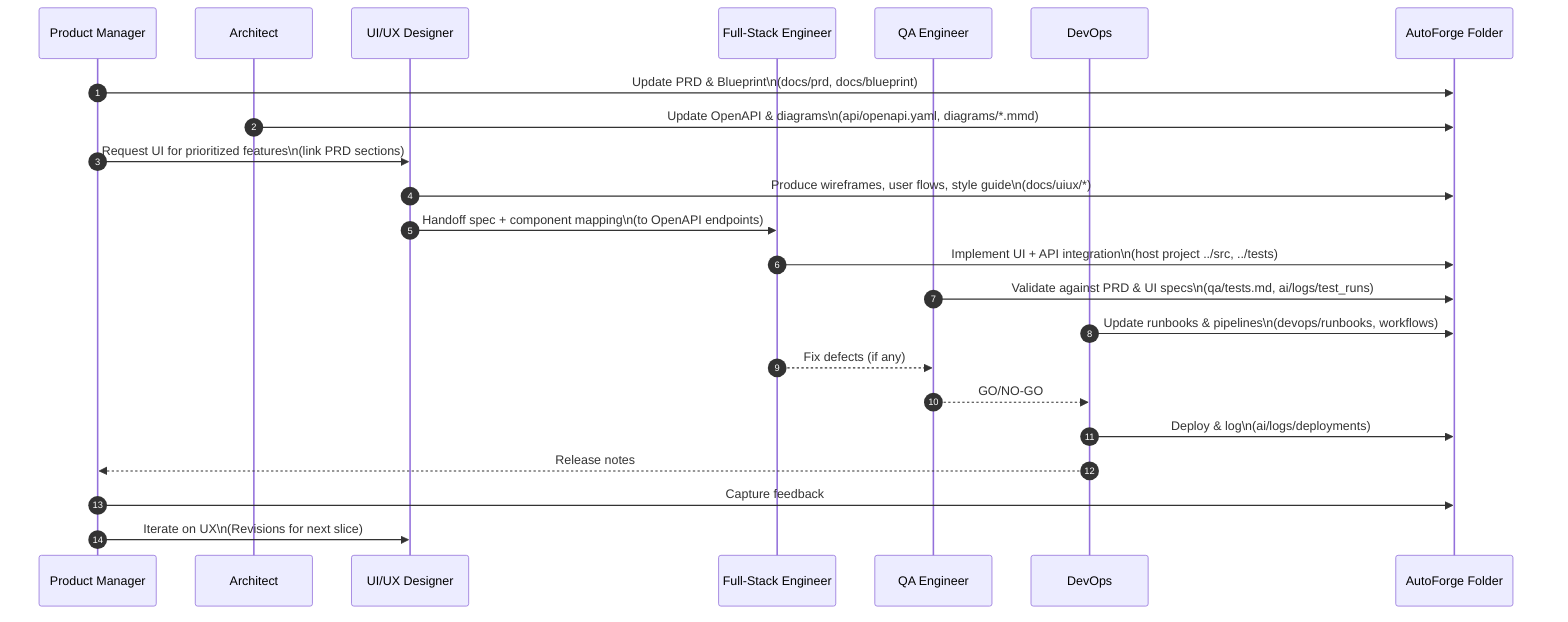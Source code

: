 sequenceDiagram
    autonumber
    participant PM as Product Manager
    participant Arch as Architect
    participant UIUX as UI/UX Designer
    participant Eng as Full-Stack Engineer
    participant QA as QA Engineer
    participant DevOps as DevOps
    participant Sys as AutoForge Folder

    PM->>Sys: Update PRD & Blueprint\n(docs/prd, docs/blueprint)
    Arch->>Sys: Update OpenAPI & diagrams\n(api/openapi.yaml, diagrams/*.mmd)
    PM->>UIUX: Request UI for prioritized features\n(link PRD sections)
    UIUX->>Sys: Produce wireframes, user flows, style guide\n(docs/uiux/*)
    UIUX->>Eng: Handoff spec + component mapping\n(to OpenAPI endpoints)
    Eng->>Sys: Implement UI + API integration\n(host project ../src, ../tests)
    QA->>Sys: Validate against PRD & UI specs\n(qa/tests.md, ai/logs/test_runs)
    DevOps->>Sys: Update runbooks & pipelines\n(devops/runbooks, workflows)
    Eng-->>QA: Fix defects (if any)
    QA-->>DevOps: GO/NO-GO
    DevOps->>Sys: Deploy & log\n(ai/logs/deployments)
    DevOps-->>PM: Release notes
    PM->>Sys: Capture feedback
    PM->>UIUX: Iterate on UX\n(Revisions for next slice)